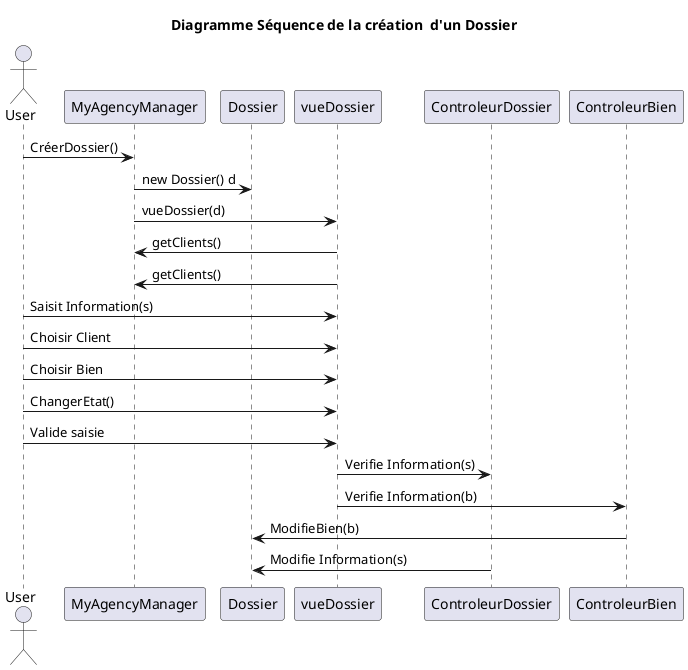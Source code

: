 @startuml

title Diagramme Séquence de la création  d'un Dossier

actor User as U
U -> MyAgencyManager :CréerDossier()

MyAgencyManager -> Dossier :new Dossier() d
MyAgencyManager -> vueDossier : vueDossier(d)

vueDossier -> MyAgencyManager : getClients()
vueDossier -> MyAgencyManager : getClients()

U -> vueDossier :Saisit Information(s)
U -> vueDossier :Choisir Client
U -> vueDossier :Choisir Bien
U -> vueDossier :ChangerEtat()


U -> vueDossier :Valide saisie

vueDossier -> ControleurDossier :Verifie Information(s)
vueDossier -> ControleurBien :Verifie Information(b)
ControleurBien -> Dossier :ModifieBien(b)


ControleurDossier -> Dossier :Modifie Information(s)
@enduml
